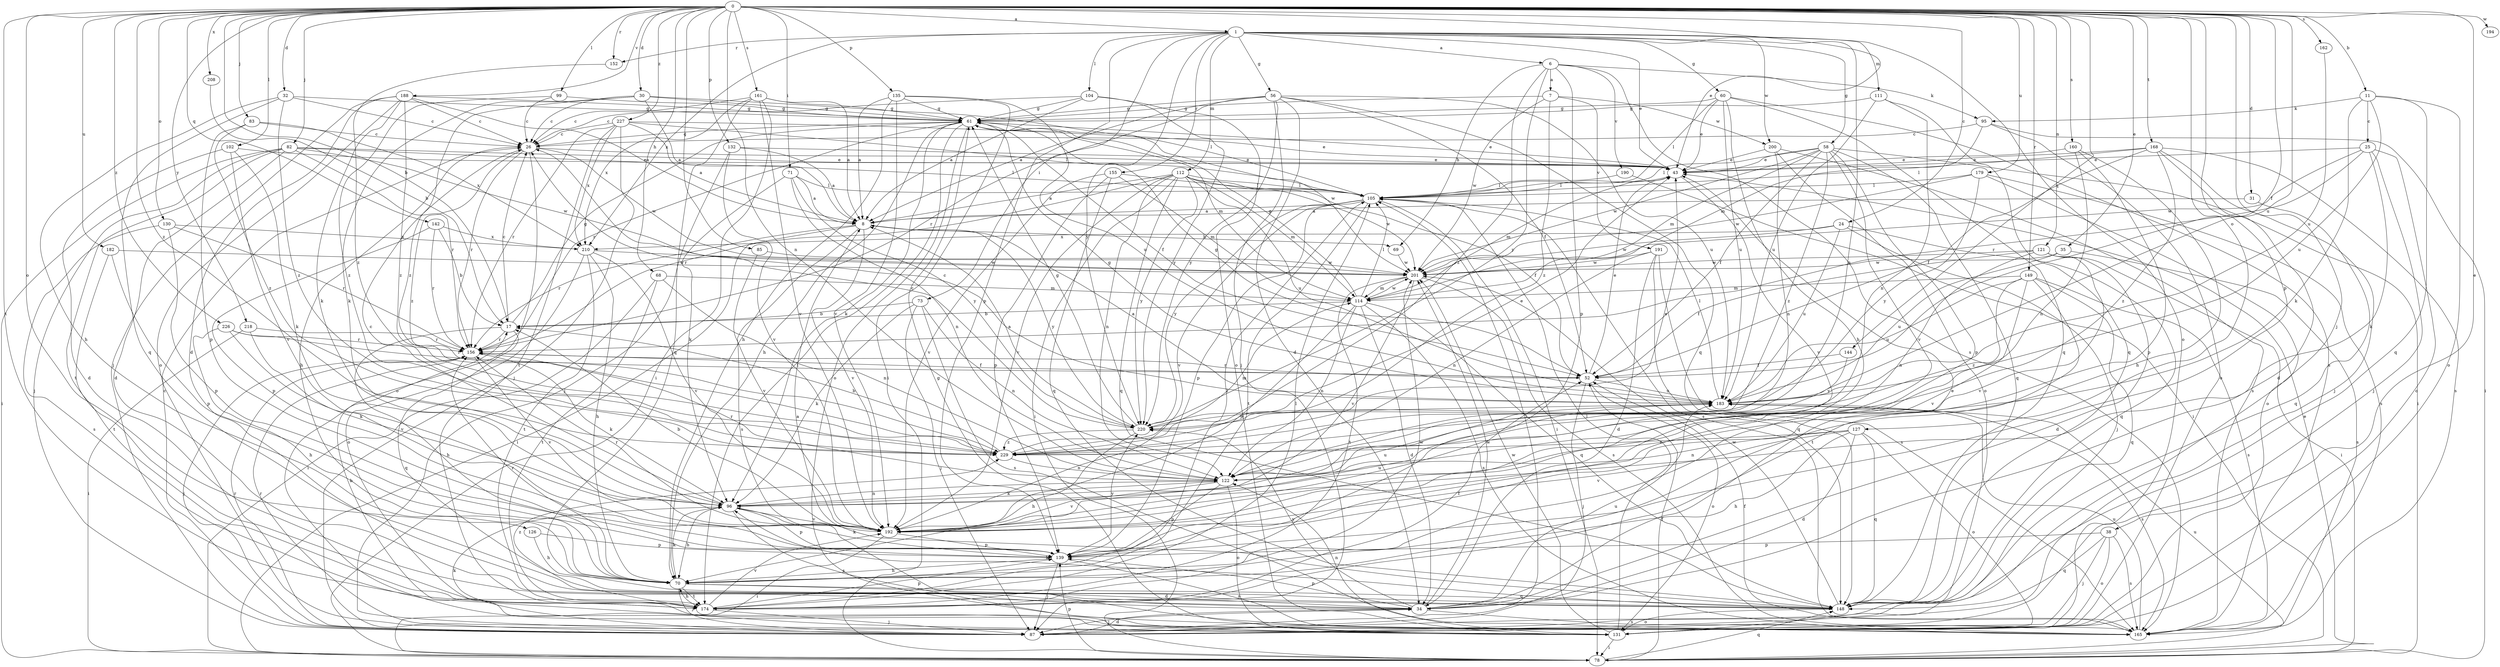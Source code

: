 strict digraph  {
0;
1;
6;
7;
8;
11;
17;
24;
25;
26;
30;
31;
32;
34;
35;
38;
43;
52;
56;
58;
60;
61;
68;
69;
70;
71;
73;
78;
82;
83;
85;
87;
95;
96;
99;
102;
104;
105;
111;
112;
114;
121;
122;
126;
127;
130;
131;
132;
135;
139;
142;
144;
148;
149;
152;
155;
156;
160;
161;
162;
165;
168;
174;
179;
182;
183;
188;
190;
191;
192;
194;
200;
201;
208;
210;
218;
220;
226;
227;
229;
0 -> 1  [label=a];
0 -> 11  [label=b];
0 -> 17  [label=b];
0 -> 24  [label=c];
0 -> 30  [label=d];
0 -> 31  [label=d];
0 -> 32  [label=d];
0 -> 35  [label=e];
0 -> 38  [label=e];
0 -> 43  [label=e];
0 -> 52  [label=f];
0 -> 68  [label=h];
0 -> 71  [label=i];
0 -> 82  [label=j];
0 -> 83  [label=j];
0 -> 85  [label=j];
0 -> 87  [label=j];
0 -> 99  [label=l];
0 -> 102  [label=l];
0 -> 121  [label=n];
0 -> 122  [label=n];
0 -> 126  [label=o];
0 -> 127  [label=o];
0 -> 130  [label=o];
0 -> 132  [label=p];
0 -> 135  [label=p];
0 -> 139  [label=p];
0 -> 142  [label=q];
0 -> 144  [label=q];
0 -> 149  [label=r];
0 -> 152  [label=r];
0 -> 160  [label=s];
0 -> 161  [label=s];
0 -> 162  [label=s];
0 -> 168  [label=t];
0 -> 174  [label=t];
0 -> 179  [label=u];
0 -> 182  [label=u];
0 -> 183  [label=u];
0 -> 188  [label=v];
0 -> 194  [label=w];
0 -> 208  [label=x];
0 -> 218  [label=y];
0 -> 226  [label=z];
0 -> 227  [label=z];
0 -> 229  [label=z];
1 -> 6  [label=a];
1 -> 43  [label=e];
1 -> 56  [label=g];
1 -> 58  [label=g];
1 -> 60  [label=g];
1 -> 73  [label=i];
1 -> 104  [label=l];
1 -> 111  [label=m];
1 -> 112  [label=m];
1 -> 122  [label=n];
1 -> 131  [label=o];
1 -> 139  [label=p];
1 -> 152  [label=r];
1 -> 155  [label=r];
1 -> 200  [label=w];
1 -> 210  [label=x];
1 -> 220  [label=y];
6 -> 7  [label=a];
6 -> 69  [label=h];
6 -> 95  [label=k];
6 -> 139  [label=p];
6 -> 165  [label=s];
6 -> 190  [label=v];
6 -> 220  [label=y];
6 -> 229  [label=z];
7 -> 61  [label=g];
7 -> 191  [label=v];
7 -> 200  [label=w];
7 -> 201  [label=w];
7 -> 229  [label=z];
8 -> 69  [label=h];
8 -> 78  [label=i];
8 -> 156  [label=r];
8 -> 165  [label=s];
8 -> 192  [label=v];
8 -> 220  [label=y];
11 -> 25  [label=c];
11 -> 95  [label=k];
11 -> 96  [label=k];
11 -> 131  [label=o];
11 -> 148  [label=q];
11 -> 183  [label=u];
17 -> 26  [label=c];
17 -> 61  [label=g];
17 -> 70  [label=h];
17 -> 148  [label=q];
17 -> 156  [label=r];
24 -> 87  [label=j];
24 -> 148  [label=q];
24 -> 183  [label=u];
24 -> 201  [label=w];
24 -> 210  [label=x];
25 -> 43  [label=e];
25 -> 87  [label=j];
25 -> 96  [label=k];
25 -> 131  [label=o];
25 -> 156  [label=r];
25 -> 201  [label=w];
26 -> 43  [label=e];
26 -> 70  [label=h];
26 -> 131  [label=o];
26 -> 156  [label=r];
26 -> 201  [label=w];
26 -> 229  [label=z];
30 -> 8  [label=a];
30 -> 26  [label=c];
30 -> 61  [label=g];
30 -> 96  [label=k];
30 -> 105  [label=l];
30 -> 229  [label=z];
31 -> 8  [label=a];
31 -> 148  [label=q];
32 -> 26  [label=c];
32 -> 61  [label=g];
32 -> 70  [label=h];
32 -> 148  [label=q];
32 -> 229  [label=z];
34 -> 43  [label=e];
34 -> 87  [label=j];
34 -> 139  [label=p];
34 -> 165  [label=s];
34 -> 183  [label=u];
34 -> 201  [label=w];
34 -> 220  [label=y];
35 -> 165  [label=s];
35 -> 183  [label=u];
35 -> 201  [label=w];
38 -> 87  [label=j];
38 -> 131  [label=o];
38 -> 139  [label=p];
38 -> 148  [label=q];
38 -> 165  [label=s];
43 -> 105  [label=l];
43 -> 114  [label=m];
43 -> 192  [label=v];
52 -> 43  [label=e];
52 -> 61  [label=g];
52 -> 87  [label=j];
52 -> 131  [label=o];
52 -> 156  [label=r];
52 -> 183  [label=u];
56 -> 8  [label=a];
56 -> 34  [label=d];
56 -> 52  [label=f];
56 -> 61  [label=g];
56 -> 87  [label=j];
56 -> 148  [label=q];
56 -> 156  [label=r];
56 -> 183  [label=u];
56 -> 220  [label=y];
58 -> 43  [label=e];
58 -> 52  [label=f];
58 -> 78  [label=i];
58 -> 105  [label=l];
58 -> 114  [label=m];
58 -> 139  [label=p];
58 -> 148  [label=q];
58 -> 192  [label=v];
58 -> 201  [label=w];
58 -> 229  [label=z];
60 -> 43  [label=e];
60 -> 61  [label=g];
60 -> 70  [label=h];
60 -> 105  [label=l];
60 -> 148  [label=q];
60 -> 165  [label=s];
60 -> 183  [label=u];
61 -> 26  [label=c];
61 -> 43  [label=e];
61 -> 52  [label=f];
61 -> 70  [label=h];
61 -> 96  [label=k];
61 -> 114  [label=m];
61 -> 131  [label=o];
61 -> 156  [label=r];
61 -> 174  [label=t];
61 -> 201  [label=w];
68 -> 78  [label=i];
68 -> 114  [label=m];
68 -> 122  [label=n];
68 -> 174  [label=t];
69 -> 201  [label=w];
70 -> 34  [label=d];
70 -> 87  [label=j];
70 -> 96  [label=k];
70 -> 105  [label=l];
70 -> 148  [label=q];
70 -> 156  [label=r];
70 -> 174  [label=t];
71 -> 8  [label=a];
71 -> 96  [label=k];
71 -> 105  [label=l];
71 -> 122  [label=n];
71 -> 220  [label=y];
73 -> 17  [label=b];
73 -> 87  [label=j];
73 -> 96  [label=k];
73 -> 122  [label=n];
73 -> 165  [label=s];
78 -> 43  [label=e];
78 -> 52  [label=f];
78 -> 139  [label=p];
78 -> 148  [label=q];
78 -> 183  [label=u];
82 -> 34  [label=d];
82 -> 43  [label=e];
82 -> 78  [label=i];
82 -> 87  [label=j];
82 -> 105  [label=l];
82 -> 156  [label=r];
82 -> 174  [label=t];
82 -> 201  [label=w];
83 -> 26  [label=c];
83 -> 139  [label=p];
83 -> 210  [label=x];
83 -> 229  [label=z];
85 -> 192  [label=v];
85 -> 201  [label=w];
87 -> 26  [label=c];
87 -> 34  [label=d];
87 -> 96  [label=k];
87 -> 105  [label=l];
87 -> 156  [label=r];
95 -> 26  [label=c];
95 -> 78  [label=i];
95 -> 114  [label=m];
95 -> 131  [label=o];
96 -> 26  [label=c];
96 -> 70  [label=h];
96 -> 122  [label=n];
96 -> 139  [label=p];
96 -> 165  [label=s];
96 -> 183  [label=u];
96 -> 192  [label=v];
99 -> 26  [label=c];
99 -> 61  [label=g];
99 -> 229  [label=z];
102 -> 34  [label=d];
102 -> 43  [label=e];
102 -> 96  [label=k];
102 -> 192  [label=v];
104 -> 8  [label=a];
104 -> 26  [label=c];
104 -> 61  [label=g];
104 -> 131  [label=o];
104 -> 220  [label=y];
105 -> 8  [label=a];
105 -> 78  [label=i];
105 -> 139  [label=p];
105 -> 165  [label=s];
105 -> 174  [label=t];
105 -> 192  [label=v];
105 -> 220  [label=y];
111 -> 61  [label=g];
111 -> 122  [label=n];
111 -> 148  [label=q];
111 -> 183  [label=u];
112 -> 8  [label=a];
112 -> 52  [label=f];
112 -> 78  [label=i];
112 -> 105  [label=l];
112 -> 114  [label=m];
112 -> 122  [label=n];
112 -> 148  [label=q];
112 -> 156  [label=r];
112 -> 183  [label=u];
112 -> 192  [label=v];
112 -> 201  [label=w];
112 -> 220  [label=y];
114 -> 17  [label=b];
114 -> 34  [label=d];
114 -> 61  [label=g];
114 -> 105  [label=l];
114 -> 122  [label=n];
114 -> 148  [label=q];
114 -> 165  [label=s];
114 -> 192  [label=v];
114 -> 201  [label=w];
121 -> 34  [label=d];
121 -> 52  [label=f];
121 -> 78  [label=i];
121 -> 122  [label=n];
121 -> 192  [label=v];
121 -> 201  [label=w];
122 -> 96  [label=k];
122 -> 131  [label=o];
122 -> 139  [label=p];
122 -> 156  [label=r];
122 -> 192  [label=v];
126 -> 70  [label=h];
126 -> 139  [label=p];
127 -> 34  [label=d];
127 -> 70  [label=h];
127 -> 122  [label=n];
127 -> 131  [label=o];
127 -> 148  [label=q];
127 -> 192  [label=v];
127 -> 229  [label=z];
130 -> 139  [label=p];
130 -> 156  [label=r];
130 -> 165  [label=s];
130 -> 210  [label=x];
131 -> 61  [label=g];
131 -> 78  [label=i];
131 -> 105  [label=l];
131 -> 122  [label=n];
131 -> 156  [label=r];
131 -> 201  [label=w];
132 -> 8  [label=a];
132 -> 43  [label=e];
132 -> 87  [label=j];
132 -> 192  [label=v];
135 -> 8  [label=a];
135 -> 61  [label=g];
135 -> 70  [label=h];
135 -> 78  [label=i];
135 -> 183  [label=u];
135 -> 192  [label=v];
139 -> 70  [label=h];
139 -> 87  [label=j];
139 -> 96  [label=k];
139 -> 165  [label=s];
139 -> 220  [label=y];
142 -> 17  [label=b];
142 -> 139  [label=p];
142 -> 156  [label=r];
142 -> 210  [label=x];
144 -> 52  [label=f];
144 -> 220  [label=y];
148 -> 8  [label=a];
148 -> 96  [label=k];
148 -> 131  [label=o];
148 -> 201  [label=w];
149 -> 114  [label=m];
149 -> 148  [label=q];
149 -> 165  [label=s];
149 -> 174  [label=t];
149 -> 183  [label=u];
149 -> 192  [label=v];
149 -> 229  [label=z];
152 -> 229  [label=z];
155 -> 105  [label=l];
155 -> 114  [label=m];
155 -> 139  [label=p];
155 -> 148  [label=q];
155 -> 192  [label=v];
156 -> 52  [label=f];
156 -> 87  [label=j];
156 -> 96  [label=k];
156 -> 192  [label=v];
160 -> 43  [label=e];
160 -> 70  [label=h];
160 -> 122  [label=n];
160 -> 139  [label=p];
161 -> 8  [label=a];
161 -> 26  [label=c];
161 -> 61  [label=g];
161 -> 78  [label=i];
161 -> 148  [label=q];
161 -> 192  [label=v];
161 -> 210  [label=x];
162 -> 183  [label=u];
165 -> 17  [label=b];
165 -> 52  [label=f];
165 -> 183  [label=u];
168 -> 34  [label=d];
168 -> 43  [label=e];
168 -> 52  [label=f];
168 -> 87  [label=j];
168 -> 105  [label=l];
168 -> 165  [label=s];
168 -> 229  [label=z];
174 -> 52  [label=f];
174 -> 70  [label=h];
174 -> 87  [label=j];
174 -> 105  [label=l];
174 -> 139  [label=p];
174 -> 192  [label=v];
174 -> 201  [label=w];
174 -> 229  [label=z];
179 -> 105  [label=l];
179 -> 131  [label=o];
179 -> 165  [label=s];
179 -> 201  [label=w];
179 -> 220  [label=y];
182 -> 139  [label=p];
182 -> 174  [label=t];
182 -> 201  [label=w];
183 -> 8  [label=a];
183 -> 26  [label=c];
183 -> 61  [label=g];
183 -> 105  [label=l];
183 -> 165  [label=s];
183 -> 220  [label=y];
188 -> 8  [label=a];
188 -> 26  [label=c];
188 -> 34  [label=d];
188 -> 61  [label=g];
188 -> 87  [label=j];
188 -> 96  [label=k];
188 -> 131  [label=o];
188 -> 229  [label=z];
190 -> 78  [label=i];
190 -> 105  [label=l];
191 -> 34  [label=d];
191 -> 122  [label=n];
191 -> 148  [label=q];
191 -> 165  [label=s];
191 -> 201  [label=w];
192 -> 17  [label=b];
192 -> 78  [label=i];
192 -> 139  [label=p];
192 -> 156  [label=r];
192 -> 183  [label=u];
200 -> 43  [label=e];
200 -> 122  [label=n];
200 -> 131  [label=o];
200 -> 165  [label=s];
201 -> 114  [label=m];
201 -> 165  [label=s];
201 -> 174  [label=t];
201 -> 192  [label=v];
208 -> 17  [label=b];
210 -> 70  [label=h];
210 -> 131  [label=o];
210 -> 174  [label=t];
210 -> 192  [label=v];
210 -> 201  [label=w];
218 -> 78  [label=i];
218 -> 156  [label=r];
218 -> 192  [label=v];
220 -> 8  [label=a];
220 -> 26  [label=c];
220 -> 43  [label=e];
220 -> 61  [label=g];
220 -> 70  [label=h];
220 -> 229  [label=z];
226 -> 52  [label=f];
226 -> 70  [label=h];
226 -> 96  [label=k];
226 -> 156  [label=r];
227 -> 8  [label=a];
227 -> 26  [label=c];
227 -> 43  [label=e];
227 -> 87  [label=j];
227 -> 105  [label=l];
227 -> 156  [label=r];
227 -> 174  [label=t];
227 -> 210  [label=x];
229 -> 17  [label=b];
229 -> 43  [label=e];
229 -> 114  [label=m];
229 -> 122  [label=n];
}
